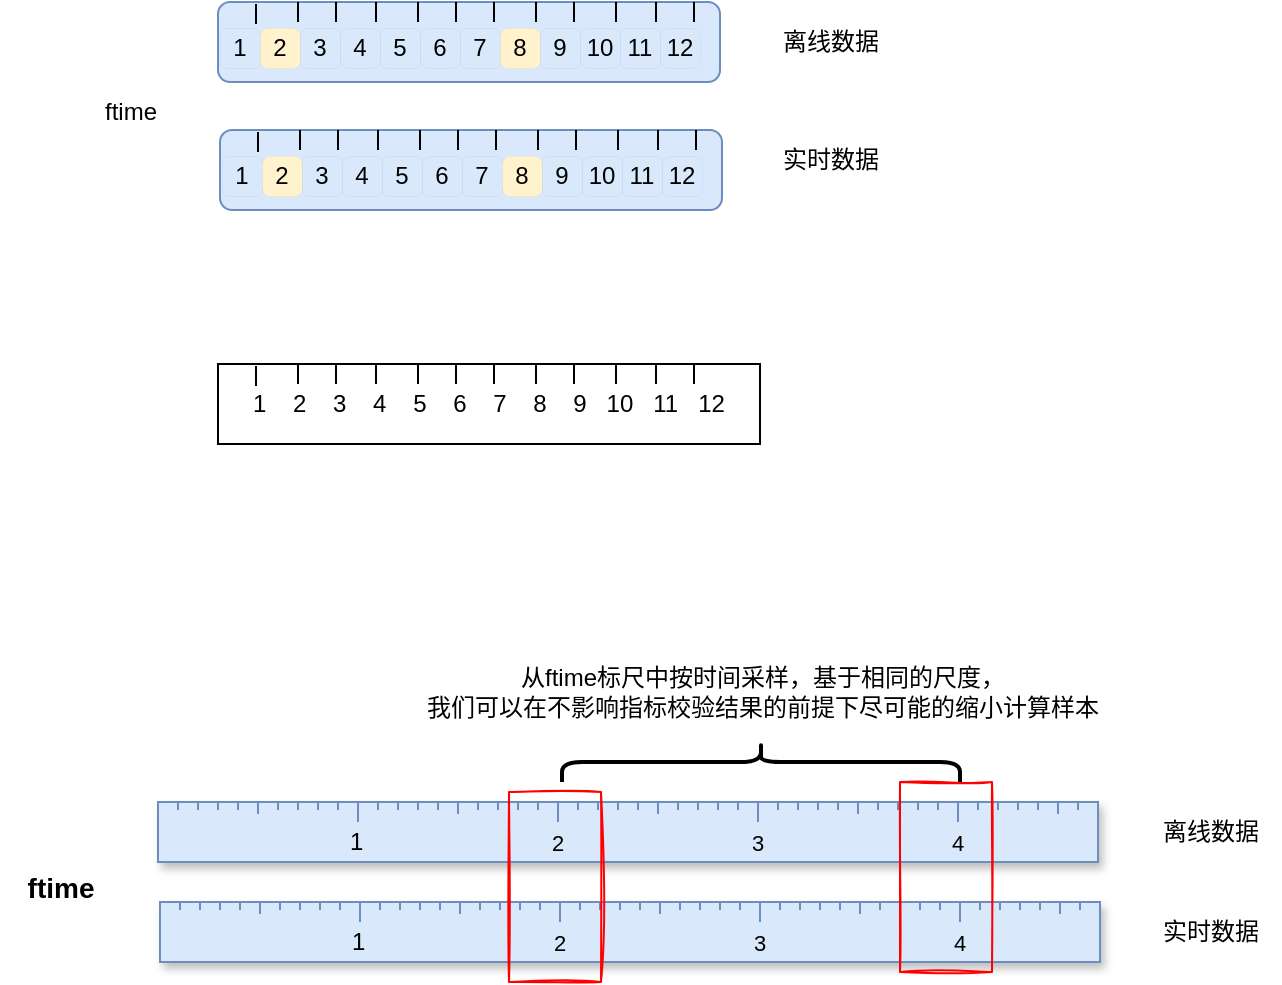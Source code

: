 <mxfile version="20.7.3" type="device"><diagram id="BmU6tLpcDCWEQIYQsee1" name="第 1 页"><mxGraphModel dx="1306" dy="819" grid="1" gridSize="10" guides="1" tooltips="1" connect="1" arrows="1" fold="1" page="1" pageScale="1" pageWidth="827" pageHeight="1169" math="0" shadow="0"><root><mxCell id="0"/><mxCell id="1" parent="0"/><mxCell id="vRbLvVJC4ORTDSnKsE_y-3" value="ftime" style="text;html=1;align=center;verticalAlign=middle;resizable=0;points=[];autosize=1;strokeColor=none;fillColor=none;" parent="1" vertex="1"><mxGeometry x="130" y="230" width="50" height="30" as="geometry"/></mxCell><mxCell id="vRbLvVJC4ORTDSnKsE_y-24" value="1&amp;nbsp; &amp;nbsp; 2&amp;nbsp; &amp;nbsp; 3&amp;nbsp; &amp;nbsp; 4&amp;nbsp; &amp;nbsp; 5&amp;nbsp; &amp;nbsp; 6&amp;nbsp; &amp;nbsp; 7&amp;nbsp; &amp;nbsp; 8&amp;nbsp; &amp;nbsp; 9&amp;nbsp; &amp;nbsp;10&amp;nbsp; &amp;nbsp;11&amp;nbsp; &amp;nbsp;12" style="rounded=0;whiteSpace=wrap;html=1;" parent="1" vertex="1"><mxGeometry x="199" y="371" width="271" height="40" as="geometry"/></mxCell><mxCell id="vRbLvVJC4ORTDSnKsE_y-25" value="" style="endArrow=none;html=1;rounded=0;" parent="1" edge="1"><mxGeometry width="50" height="50" relative="1" as="geometry"><mxPoint x="218" y="382" as="sourcePoint"/><mxPoint x="218" y="372" as="targetPoint"/></mxGeometry></mxCell><mxCell id="vRbLvVJC4ORTDSnKsE_y-27" value="" style="endArrow=none;html=1;rounded=0;" parent="1" edge="1"><mxGeometry width="50" height="50" relative="1" as="geometry"><mxPoint x="239" y="381" as="sourcePoint"/><mxPoint x="239" y="371" as="targetPoint"/></mxGeometry></mxCell><mxCell id="vRbLvVJC4ORTDSnKsE_y-28" value="" style="endArrow=none;html=1;rounded=0;" parent="1" edge="1"><mxGeometry width="50" height="50" relative="1" as="geometry"><mxPoint x="258" y="381" as="sourcePoint"/><mxPoint x="258" y="371" as="targetPoint"/></mxGeometry></mxCell><mxCell id="vRbLvVJC4ORTDSnKsE_y-29" value="" style="endArrow=none;html=1;rounded=0;" parent="1" edge="1"><mxGeometry width="50" height="50" relative="1" as="geometry"><mxPoint x="278" y="381" as="sourcePoint"/><mxPoint x="278" y="371" as="targetPoint"/></mxGeometry></mxCell><mxCell id="vRbLvVJC4ORTDSnKsE_y-30" value="" style="endArrow=none;html=1;rounded=0;" parent="1" edge="1"><mxGeometry width="50" height="50" relative="1" as="geometry"><mxPoint x="299" y="381" as="sourcePoint"/><mxPoint x="299" y="371" as="targetPoint"/></mxGeometry></mxCell><mxCell id="vRbLvVJC4ORTDSnKsE_y-31" value="" style="endArrow=none;html=1;rounded=0;" parent="1" edge="1"><mxGeometry width="50" height="50" relative="1" as="geometry"><mxPoint x="318" y="381" as="sourcePoint"/><mxPoint x="318" y="371" as="targetPoint"/></mxGeometry></mxCell><mxCell id="vRbLvVJC4ORTDSnKsE_y-32" value="" style="endArrow=none;html=1;rounded=0;" parent="1" edge="1"><mxGeometry width="50" height="50" relative="1" as="geometry"><mxPoint x="337" y="381" as="sourcePoint"/><mxPoint x="337" y="371" as="targetPoint"/></mxGeometry></mxCell><mxCell id="vRbLvVJC4ORTDSnKsE_y-33" value="" style="endArrow=none;html=1;rounded=0;" parent="1" edge="1"><mxGeometry width="50" height="50" relative="1" as="geometry"><mxPoint x="358" y="381" as="sourcePoint"/><mxPoint x="358" y="371" as="targetPoint"/></mxGeometry></mxCell><mxCell id="vRbLvVJC4ORTDSnKsE_y-34" value="" style="endArrow=none;html=1;rounded=0;" parent="1" edge="1"><mxGeometry width="50" height="50" relative="1" as="geometry"><mxPoint x="377" y="381" as="sourcePoint"/><mxPoint x="377" y="371" as="targetPoint"/></mxGeometry></mxCell><mxCell id="vRbLvVJC4ORTDSnKsE_y-35" value="" style="endArrow=none;html=1;rounded=0;" parent="1" edge="1"><mxGeometry width="50" height="50" relative="1" as="geometry"><mxPoint x="398" y="381" as="sourcePoint"/><mxPoint x="398" y="371" as="targetPoint"/></mxGeometry></mxCell><mxCell id="vRbLvVJC4ORTDSnKsE_y-36" value="" style="endArrow=none;html=1;rounded=0;" parent="1" edge="1"><mxGeometry width="50" height="50" relative="1" as="geometry"><mxPoint x="418" y="381" as="sourcePoint"/><mxPoint x="418" y="371" as="targetPoint"/></mxGeometry></mxCell><mxCell id="vRbLvVJC4ORTDSnKsE_y-37" value="" style="endArrow=none;html=1;rounded=0;" parent="1" edge="1"><mxGeometry width="50" height="50" relative="1" as="geometry"><mxPoint x="437" y="381" as="sourcePoint"/><mxPoint x="437" y="371" as="targetPoint"/></mxGeometry></mxCell><mxCell id="vRbLvVJC4ORTDSnKsE_y-51" value="" style="rounded=1;whiteSpace=wrap;html=1;fillColor=#dae8fc;strokeColor=#6c8ebf;" parent="1" vertex="1"><mxGeometry x="199" y="190" width="251" height="40" as="geometry"/></mxCell><mxCell id="vRbLvVJC4ORTDSnKsE_y-52" value="" style="endArrow=none;html=1;rounded=0;" parent="1" edge="1"><mxGeometry width="50" height="50" relative="1" as="geometry"><mxPoint x="218" y="201" as="sourcePoint"/><mxPoint x="218" y="191" as="targetPoint"/></mxGeometry></mxCell><mxCell id="vRbLvVJC4ORTDSnKsE_y-53" value="" style="endArrow=none;html=1;rounded=0;" parent="1" edge="1"><mxGeometry width="50" height="50" relative="1" as="geometry"><mxPoint x="239" y="200" as="sourcePoint"/><mxPoint x="239" y="190" as="targetPoint"/></mxGeometry></mxCell><mxCell id="vRbLvVJC4ORTDSnKsE_y-54" value="" style="endArrow=none;html=1;rounded=0;" parent="1" edge="1"><mxGeometry width="50" height="50" relative="1" as="geometry"><mxPoint x="258" y="200" as="sourcePoint"/><mxPoint x="258" y="190" as="targetPoint"/></mxGeometry></mxCell><mxCell id="vRbLvVJC4ORTDSnKsE_y-55" value="" style="endArrow=none;html=1;rounded=0;" parent="1" edge="1"><mxGeometry width="50" height="50" relative="1" as="geometry"><mxPoint x="278" y="200" as="sourcePoint"/><mxPoint x="278" y="190" as="targetPoint"/></mxGeometry></mxCell><mxCell id="vRbLvVJC4ORTDSnKsE_y-56" value="" style="endArrow=none;html=1;rounded=0;" parent="1" edge="1"><mxGeometry width="50" height="50" relative="1" as="geometry"><mxPoint x="299" y="200" as="sourcePoint"/><mxPoint x="299" y="190" as="targetPoint"/></mxGeometry></mxCell><mxCell id="vRbLvVJC4ORTDSnKsE_y-57" value="" style="endArrow=none;html=1;rounded=0;" parent="1" edge="1"><mxGeometry width="50" height="50" relative="1" as="geometry"><mxPoint x="318" y="200" as="sourcePoint"/><mxPoint x="318" y="190" as="targetPoint"/></mxGeometry></mxCell><mxCell id="vRbLvVJC4ORTDSnKsE_y-58" value="" style="endArrow=none;html=1;rounded=0;" parent="1" edge="1"><mxGeometry width="50" height="50" relative="1" as="geometry"><mxPoint x="337" y="200" as="sourcePoint"/><mxPoint x="337" y="190" as="targetPoint"/></mxGeometry></mxCell><mxCell id="vRbLvVJC4ORTDSnKsE_y-59" value="" style="endArrow=none;html=1;rounded=0;" parent="1" edge="1"><mxGeometry width="50" height="50" relative="1" as="geometry"><mxPoint x="358" y="200" as="sourcePoint"/><mxPoint x="358" y="190" as="targetPoint"/></mxGeometry></mxCell><mxCell id="vRbLvVJC4ORTDSnKsE_y-60" value="" style="endArrow=none;html=1;rounded=0;" parent="1" edge="1"><mxGeometry width="50" height="50" relative="1" as="geometry"><mxPoint x="377" y="200" as="sourcePoint"/><mxPoint x="377" y="190" as="targetPoint"/></mxGeometry></mxCell><mxCell id="vRbLvVJC4ORTDSnKsE_y-61" value="" style="endArrow=none;html=1;rounded=0;" parent="1" edge="1"><mxGeometry width="50" height="50" relative="1" as="geometry"><mxPoint x="398" y="200" as="sourcePoint"/><mxPoint x="398" y="190" as="targetPoint"/></mxGeometry></mxCell><mxCell id="vRbLvVJC4ORTDSnKsE_y-62" value="" style="endArrow=none;html=1;rounded=0;" parent="1" edge="1"><mxGeometry width="50" height="50" relative="1" as="geometry"><mxPoint x="418" y="200" as="sourcePoint"/><mxPoint x="418" y="190" as="targetPoint"/></mxGeometry></mxCell><mxCell id="vRbLvVJC4ORTDSnKsE_y-63" value="" style="endArrow=none;html=1;rounded=0;" parent="1" edge="1"><mxGeometry width="50" height="50" relative="1" as="geometry"><mxPoint x="437" y="200" as="sourcePoint"/><mxPoint x="437" y="190" as="targetPoint"/></mxGeometry></mxCell><mxCell id="vRbLvVJC4ORTDSnKsE_y-64" value="1" style="rounded=1;whiteSpace=wrap;html=1;fillColor=#dae8fc;strokeColor=#6c8ebf;strokeWidth=0;" parent="1" vertex="1"><mxGeometry x="200" y="203" width="20" height="20" as="geometry"/></mxCell><mxCell id="vRbLvVJC4ORTDSnKsE_y-65" value="2" style="rounded=1;whiteSpace=wrap;html=1;arcSize=20;fillColor=#fff2cc;strokeColor=#d6b656;strokeWidth=0;" parent="1" vertex="1"><mxGeometry x="220" y="203" width="20" height="20" as="geometry"/></mxCell><mxCell id="vRbLvVJC4ORTDSnKsE_y-66" value="3" style="rounded=1;whiteSpace=wrap;html=1;fillColor=#dae8fc;strokeColor=#6c8ebf;strokeWidth=0;" parent="1" vertex="1"><mxGeometry x="240" y="203" width="20" height="20" as="geometry"/></mxCell><mxCell id="vRbLvVJC4ORTDSnKsE_y-67" value="4" style="rounded=1;whiteSpace=wrap;html=1;arcSize=20;fillColor=#dae8fc;strokeColor=#6c8ebf;strokeWidth=0;" parent="1" vertex="1"><mxGeometry x="260" y="203" width="20" height="20" as="geometry"/></mxCell><mxCell id="vRbLvVJC4ORTDSnKsE_y-68" value="5" style="rounded=1;whiteSpace=wrap;html=1;fillColor=#dae8fc;strokeColor=#6c8ebf;strokeWidth=0;" parent="1" vertex="1"><mxGeometry x="280" y="203" width="20" height="20" as="geometry"/></mxCell><mxCell id="vRbLvVJC4ORTDSnKsE_y-69" value="6" style="rounded=1;whiteSpace=wrap;html=1;arcSize=20;fillColor=#dae8fc;strokeColor=#6c8ebf;strokeWidth=0;" parent="1" vertex="1"><mxGeometry x="300" y="203" width="20" height="20" as="geometry"/></mxCell><mxCell id="vRbLvVJC4ORTDSnKsE_y-70" value="7" style="rounded=1;whiteSpace=wrap;html=1;fillColor=#dae8fc;strokeColor=#6c8ebf;strokeWidth=0;" parent="1" vertex="1"><mxGeometry x="320" y="203" width="20" height="20" as="geometry"/></mxCell><mxCell id="vRbLvVJC4ORTDSnKsE_y-71" value="8" style="rounded=1;whiteSpace=wrap;html=1;arcSize=20;fillColor=#fff2cc;strokeColor=#d6b656;strokeWidth=0;" parent="1" vertex="1"><mxGeometry x="340" y="203" width="20" height="20" as="geometry"/></mxCell><mxCell id="vRbLvVJC4ORTDSnKsE_y-72" value="9" style="rounded=1;whiteSpace=wrap;html=1;fillColor=#dae8fc;strokeColor=#6c8ebf;strokeWidth=0;" parent="1" vertex="1"><mxGeometry x="360" y="203" width="20" height="20" as="geometry"/></mxCell><mxCell id="vRbLvVJC4ORTDSnKsE_y-73" value="10" style="rounded=1;whiteSpace=wrap;html=1;arcSize=20;fillColor=#dae8fc;strokeColor=#6c8ebf;strokeWidth=0;" parent="1" vertex="1"><mxGeometry x="380" y="203" width="20" height="20" as="geometry"/></mxCell><mxCell id="vRbLvVJC4ORTDSnKsE_y-74" value="11" style="rounded=1;whiteSpace=wrap;html=1;fillColor=#dae8fc;strokeColor=#6c8ebf;strokeWidth=0;" parent="1" vertex="1"><mxGeometry x="400" y="203" width="20" height="20" as="geometry"/></mxCell><mxCell id="vRbLvVJC4ORTDSnKsE_y-75" value="12" style="rounded=1;whiteSpace=wrap;html=1;arcSize=20;fillColor=#dae8fc;strokeColor=#6c8ebf;strokeWidth=0;" parent="1" vertex="1"><mxGeometry x="420" y="203" width="20" height="20" as="geometry"/></mxCell><mxCell id="vRbLvVJC4ORTDSnKsE_y-77" value="" style="rounded=1;whiteSpace=wrap;html=1;fillColor=#dae8fc;strokeColor=#6c8ebf;" parent="1" vertex="1"><mxGeometry x="200" y="254" width="251" height="40" as="geometry"/></mxCell><mxCell id="vRbLvVJC4ORTDSnKsE_y-78" value="" style="endArrow=none;html=1;rounded=0;fillColor=#dae8fc;strokeColor=#000000;" parent="1" edge="1"><mxGeometry width="50" height="50" relative="1" as="geometry"><mxPoint x="219" y="265" as="sourcePoint"/><mxPoint x="219" y="255" as="targetPoint"/></mxGeometry></mxCell><mxCell id="vRbLvVJC4ORTDSnKsE_y-79" value="" style="endArrow=none;html=1;rounded=0;fillColor=#dae8fc;strokeColor=#000000;" parent="1" edge="1"><mxGeometry width="50" height="50" relative="1" as="geometry"><mxPoint x="240" y="264" as="sourcePoint"/><mxPoint x="240" y="254" as="targetPoint"/></mxGeometry></mxCell><mxCell id="vRbLvVJC4ORTDSnKsE_y-80" value="" style="endArrow=none;html=1;rounded=0;fillColor=#dae8fc;strokeColor=#000000;" parent="1" edge="1"><mxGeometry width="50" height="50" relative="1" as="geometry"><mxPoint x="259" y="264" as="sourcePoint"/><mxPoint x="259" y="254" as="targetPoint"/></mxGeometry></mxCell><mxCell id="vRbLvVJC4ORTDSnKsE_y-81" value="" style="endArrow=none;html=1;rounded=0;fillColor=#dae8fc;strokeColor=#000000;" parent="1" edge="1"><mxGeometry width="50" height="50" relative="1" as="geometry"><mxPoint x="279" y="264" as="sourcePoint"/><mxPoint x="279" y="254" as="targetPoint"/></mxGeometry></mxCell><mxCell id="vRbLvVJC4ORTDSnKsE_y-82" value="" style="endArrow=none;html=1;rounded=0;fillColor=#dae8fc;strokeColor=#000000;" parent="1" edge="1"><mxGeometry width="50" height="50" relative="1" as="geometry"><mxPoint x="300" y="264" as="sourcePoint"/><mxPoint x="300" y="254" as="targetPoint"/></mxGeometry></mxCell><mxCell id="vRbLvVJC4ORTDSnKsE_y-83" value="" style="endArrow=none;html=1;rounded=0;fillColor=#dae8fc;strokeColor=#000000;" parent="1" edge="1"><mxGeometry width="50" height="50" relative="1" as="geometry"><mxPoint x="319" y="264" as="sourcePoint"/><mxPoint x="319" y="254" as="targetPoint"/></mxGeometry></mxCell><mxCell id="vRbLvVJC4ORTDSnKsE_y-84" value="" style="endArrow=none;html=1;rounded=0;fillColor=#dae8fc;strokeColor=#000000;" parent="1" edge="1"><mxGeometry width="50" height="50" relative="1" as="geometry"><mxPoint x="338" y="264" as="sourcePoint"/><mxPoint x="338" y="254" as="targetPoint"/></mxGeometry></mxCell><mxCell id="vRbLvVJC4ORTDSnKsE_y-85" value="" style="endArrow=none;html=1;rounded=0;fillColor=#dae8fc;strokeColor=#000000;" parent="1" edge="1"><mxGeometry width="50" height="50" relative="1" as="geometry"><mxPoint x="359" y="264" as="sourcePoint"/><mxPoint x="359" y="254" as="targetPoint"/></mxGeometry></mxCell><mxCell id="vRbLvVJC4ORTDSnKsE_y-86" value="" style="endArrow=none;html=1;rounded=0;fillColor=#dae8fc;strokeColor=#000000;" parent="1" edge="1"><mxGeometry width="50" height="50" relative="1" as="geometry"><mxPoint x="378" y="264" as="sourcePoint"/><mxPoint x="378" y="254" as="targetPoint"/></mxGeometry></mxCell><mxCell id="vRbLvVJC4ORTDSnKsE_y-87" value="" style="endArrow=none;html=1;rounded=0;fillColor=#dae8fc;strokeColor=#000000;" parent="1" edge="1"><mxGeometry width="50" height="50" relative="1" as="geometry"><mxPoint x="399" y="264" as="sourcePoint"/><mxPoint x="399" y="254" as="targetPoint"/></mxGeometry></mxCell><mxCell id="vRbLvVJC4ORTDSnKsE_y-88" value="" style="endArrow=none;html=1;rounded=0;fillColor=#dae8fc;strokeColor=#000000;" parent="1" edge="1"><mxGeometry width="50" height="50" relative="1" as="geometry"><mxPoint x="419" y="264" as="sourcePoint"/><mxPoint x="419" y="254" as="targetPoint"/></mxGeometry></mxCell><mxCell id="vRbLvVJC4ORTDSnKsE_y-89" value="" style="endArrow=none;html=1;rounded=0;fillColor=#dae8fc;strokeColor=#000000;" parent="1" edge="1"><mxGeometry width="50" height="50" relative="1" as="geometry"><mxPoint x="438" y="264" as="sourcePoint"/><mxPoint x="438" y="254" as="targetPoint"/></mxGeometry></mxCell><mxCell id="vRbLvVJC4ORTDSnKsE_y-90" value="1" style="rounded=1;whiteSpace=wrap;html=1;fillColor=#dae8fc;strokeColor=#6c8ebf;strokeWidth=0;" parent="1" vertex="1"><mxGeometry x="201" y="267" width="20" height="20" as="geometry"/></mxCell><mxCell id="vRbLvVJC4ORTDSnKsE_y-91" value="2" style="rounded=1;whiteSpace=wrap;html=1;arcSize=20;fillColor=#fff2cc;strokeColor=#d6b656;strokeWidth=0;" parent="1" vertex="1"><mxGeometry x="221" y="267" width="20" height="20" as="geometry"/></mxCell><mxCell id="vRbLvVJC4ORTDSnKsE_y-92" value="3" style="rounded=1;whiteSpace=wrap;html=1;fillColor=#dae8fc;strokeColor=#6c8ebf;strokeWidth=0;" parent="1" vertex="1"><mxGeometry x="241" y="267" width="20" height="20" as="geometry"/></mxCell><mxCell id="vRbLvVJC4ORTDSnKsE_y-93" value="4" style="rounded=1;whiteSpace=wrap;html=1;arcSize=20;fillColor=#dae8fc;strokeColor=#6c8ebf;strokeWidth=0;" parent="1" vertex="1"><mxGeometry x="261" y="267" width="20" height="20" as="geometry"/></mxCell><mxCell id="vRbLvVJC4ORTDSnKsE_y-94" value="5" style="rounded=1;whiteSpace=wrap;html=1;fillColor=#dae8fc;strokeColor=#6c8ebf;strokeWidth=0;" parent="1" vertex="1"><mxGeometry x="281" y="267" width="20" height="20" as="geometry"/></mxCell><mxCell id="vRbLvVJC4ORTDSnKsE_y-95" value="6" style="rounded=1;whiteSpace=wrap;html=1;arcSize=20;fillColor=#dae8fc;strokeColor=#6c8ebf;strokeWidth=0;" parent="1" vertex="1"><mxGeometry x="301" y="267" width="20" height="20" as="geometry"/></mxCell><mxCell id="vRbLvVJC4ORTDSnKsE_y-96" value="7" style="rounded=1;whiteSpace=wrap;html=1;fillColor=#dae8fc;strokeColor=#6c8ebf;strokeWidth=0;" parent="1" vertex="1"><mxGeometry x="321" y="267" width="20" height="20" as="geometry"/></mxCell><mxCell id="vRbLvVJC4ORTDSnKsE_y-97" value="8" style="rounded=1;whiteSpace=wrap;html=1;arcSize=20;fillColor=#fff2cc;strokeColor=#d6b656;strokeWidth=0;" parent="1" vertex="1"><mxGeometry x="341" y="267" width="20" height="20" as="geometry"/></mxCell><mxCell id="vRbLvVJC4ORTDSnKsE_y-98" value="9" style="rounded=1;whiteSpace=wrap;html=1;fillColor=#dae8fc;strokeColor=#6c8ebf;strokeWidth=0;" parent="1" vertex="1"><mxGeometry x="361" y="267" width="20" height="20" as="geometry"/></mxCell><mxCell id="vRbLvVJC4ORTDSnKsE_y-99" value="10" style="rounded=1;whiteSpace=wrap;html=1;arcSize=20;fillColor=#dae8fc;strokeColor=#6c8ebf;strokeWidth=0;" parent="1" vertex="1"><mxGeometry x="381" y="267" width="20" height="20" as="geometry"/></mxCell><mxCell id="vRbLvVJC4ORTDSnKsE_y-100" value="11" style="rounded=1;whiteSpace=wrap;html=1;fillColor=#dae8fc;strokeColor=#6c8ebf;strokeWidth=0;" parent="1" vertex="1"><mxGeometry x="401" y="267" width="20" height="20" as="geometry"/></mxCell><mxCell id="vRbLvVJC4ORTDSnKsE_y-101" value="12" style="rounded=1;whiteSpace=wrap;html=1;arcSize=20;fillColor=#dae8fc;strokeColor=#6c8ebf;strokeWidth=0;" parent="1" vertex="1"><mxGeometry x="421" y="267" width="20" height="20" as="geometry"/></mxCell><mxCell id="vRbLvVJC4ORTDSnKsE_y-102" value="离线数据" style="text;html=1;align=center;verticalAlign=middle;resizable=0;points=[];autosize=1;strokeColor=none;fillColor=none;" parent="1" vertex="1"><mxGeometry x="470" y="195" width="70" height="30" as="geometry"/></mxCell><mxCell id="vRbLvVJC4ORTDSnKsE_y-103" value="实时数据" style="text;html=1;align=center;verticalAlign=middle;resizable=0;points=[];autosize=1;strokeColor=none;fillColor=none;" parent="1" vertex="1"><mxGeometry x="470" y="254" width="70" height="30" as="geometry"/></mxCell><mxCell id="vRbLvVJC4ORTDSnKsE_y-104" value="1" style="strokeWidth=1;shadow=1;align=center;html=1;shape=mxgraph.mockup.misc.ruler2;dx=100;rulerOrient=up;unitSize=10;spacingLeft=96;align=left;verticalAlign=middle;spacingBottom=0;spacingTop=10;spacingRight=0;spacing=0;strokeColor=#6c8ebf;rounded=1;fillColor=#dae8fc;" parent="1" vertex="1"><mxGeometry x="170" y="640" width="470" height="30" as="geometry"/></mxCell><mxCell id="vRbLvVJC4ORTDSnKsE_y-105" value="1" style="strokeWidth=1;shadow=1;align=center;html=1;shape=mxgraph.mockup.misc.ruler2;dx=100;rulerOrient=up;unitSize=10;spacingLeft=96;align=left;verticalAlign=middle;spacingBottom=0;spacingTop=10;spacingRight=0;spacing=0;strokeColor=#6c8ebf;rounded=1;fillColor=#dae8fc;" parent="1" vertex="1"><mxGeometry x="169" y="590" width="470" height="30" as="geometry"/></mxCell><mxCell id="vRbLvVJC4ORTDSnKsE_y-106" value="离线数据" style="text;html=1;align=center;verticalAlign=middle;resizable=0;points=[];autosize=1;strokeColor=none;fillColor=none;" parent="1" vertex="1"><mxGeometry x="660" y="590" width="70" height="30" as="geometry"/></mxCell><mxCell id="vRbLvVJC4ORTDSnKsE_y-107" value="实时数据" style="text;html=1;align=center;verticalAlign=middle;resizable=0;points=[];autosize=1;strokeColor=none;fillColor=none;" parent="1" vertex="1"><mxGeometry x="660" y="640" width="70" height="30" as="geometry"/></mxCell><mxCell id="vRbLvVJC4ORTDSnKsE_y-108" value="&lt;font style=&quot;font-size: 14px;&quot;&gt;&lt;b&gt;ftime&lt;/b&gt;&lt;/font&gt;" style="text;html=1;align=center;verticalAlign=middle;resizable=0;points=[];autosize=1;strokeColor=none;fillColor=none;strokeWidth=3;" parent="1" vertex="1"><mxGeometry x="90" y="617.5" width="60" height="30" as="geometry"/></mxCell><mxCell id="vRbLvVJC4ORTDSnKsE_y-109" value="" style="shape=curlyBracket;whiteSpace=wrap;html=1;rounded=1;flipH=1;labelPosition=right;verticalLabelPosition=middle;align=left;verticalAlign=middle;shadow=0;labelBackgroundColor=default;labelBorderColor=none;sketch=0;strokeWidth=2;direction=south;fillColor=#000000;strokeColor=#000000;gradientColor=none;" parent="1" vertex="1"><mxGeometry x="371" y="560" width="199" height="20" as="geometry"/></mxCell><mxCell id="vRbLvVJC4ORTDSnKsE_y-110" value="从ftime标尺中按时间采样，基于相同的尺度，&lt;br&gt;我们可以在不影响指标校验结果的前提下尽可能的缩小计算样本" style="text;html=1;align=center;verticalAlign=middle;resizable=0;points=[];autosize=1;strokeColor=none;fillColor=none;rounded=1;shadow=0;labelBackgroundColor=default;labelBorderColor=none;sketch=0;strokeWidth=2;" parent="1" vertex="1"><mxGeometry x="290.5" y="515" width="360" height="40" as="geometry"/></mxCell><mxCell id="iJuwMtvl9FMWaD6uZOni-1" value="" style="rounded=0;whiteSpace=wrap;html=1;shadow=0;labelBackgroundColor=default;sketch=1;fontColor=#009900;fillColor=none;strokeColor=#FF0000;" vertex="1" parent="1"><mxGeometry x="344.5" y="585" width="46" height="95" as="geometry"/></mxCell><mxCell id="iJuwMtvl9FMWaD6uZOni-2" value="" style="rounded=0;whiteSpace=wrap;html=1;shadow=0;labelBackgroundColor=default;sketch=1;fontColor=#009900;fillColor=none;strokeColor=#FF0000;" vertex="1" parent="1"><mxGeometry x="540" y="580" width="46" height="95" as="geometry"/></mxCell></root></mxGraphModel></diagram></mxfile>